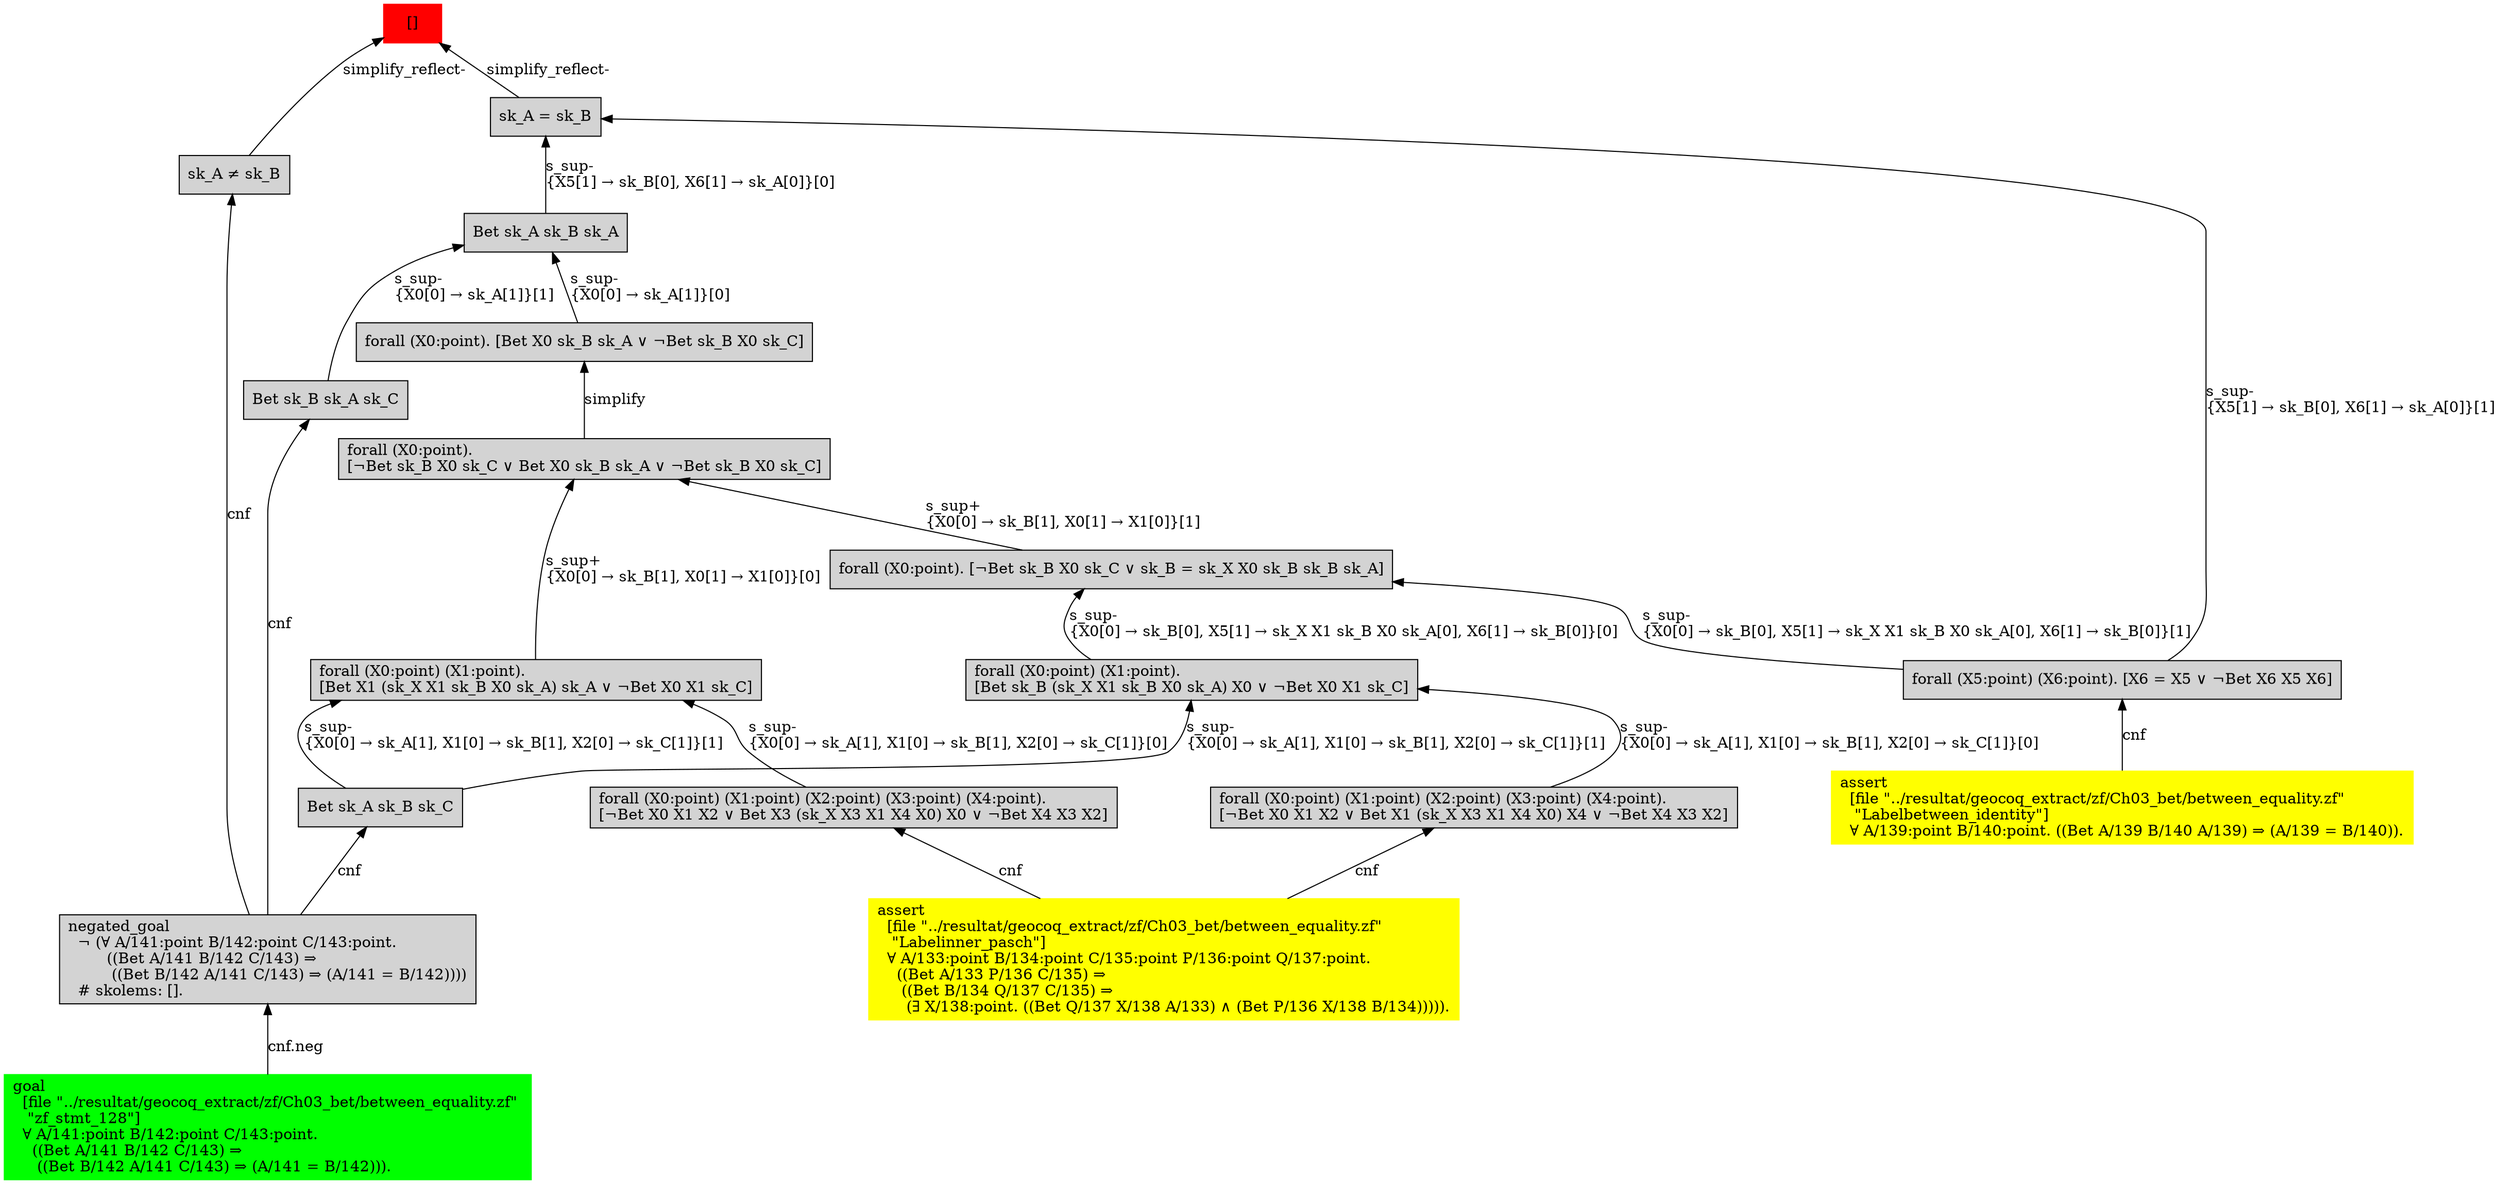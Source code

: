 digraph "unsat_graph" {
  vertex_0 [color=red, label="[]", shape=box, style=filled];
  vertex_0 -> vertex_1 [label="simplify_reflect-", dir="back"];
  vertex_1 [shape=box, label="sk_A ≠ sk_B\l", style=filled];
  vertex_1 -> vertex_2 [label="cnf", dir="back"];
  vertex_2 [shape=box, label="negated_goal\l  ¬ (∀ A/141:point B/142:point C/143:point.\l        ((Bet A/141 B/142 C/143) ⇒\l         ((Bet B/142 A/141 C/143) ⇒ (A/141 = B/142))))\l  # skolems: [].\l", style=filled];
  vertex_2 -> vertex_3 [label="cnf.neg", dir="back"];
  vertex_3 [color=green, shape=box, label="goal\l  [file \"../resultat/geocoq_extract/zf/Ch03_bet/between_equality.zf\" \l   \"zf_stmt_128\"]\l  ∀ A/141:point B/142:point C/143:point.\l    ((Bet A/141 B/142 C/143) ⇒\l     ((Bet B/142 A/141 C/143) ⇒ (A/141 = B/142))).\l", style=filled];
  vertex_0 -> vertex_4 [label="simplify_reflect-", dir="back"];
  vertex_4 [shape=box, label="sk_A = sk_B\l", style=filled];
  vertex_4 -> vertex_5 [label="s_sup-\l\{X5[1] → sk_B[0], X6[1] → sk_A[0]\}[1]\l", dir="back"];
  vertex_5 [shape=box, label="forall (X5:point) (X6:point). [X6 = X5 ∨ ¬Bet X6 X5 X6]\l", style=filled];
  vertex_5 -> vertex_6 [label="cnf", dir="back"];
  vertex_6 [color=yellow, shape=box, label="assert\l  [file \"../resultat/geocoq_extract/zf/Ch03_bet/between_equality.zf\" \l   \"Labelbetween_identity\"]\l  ∀ A/139:point B/140:point. ((Bet A/139 B/140 A/139) ⇒ (A/139 = B/140)).\l", style=filled];
  vertex_4 -> vertex_7 [label="s_sup-\l\{X5[1] → sk_B[0], X6[1] → sk_A[0]\}[0]\l", dir="back"];
  vertex_7 [shape=box, label="Bet sk_A sk_B sk_A\l", style=filled];
  vertex_7 -> vertex_8 [label="s_sup-\l\{X0[0] → sk_A[1]\}[0]\l", dir="back"];
  vertex_8 [shape=box, label="forall (X0:point). [Bet X0 sk_B sk_A ∨ ¬Bet sk_B X0 sk_C]\l", style=filled];
  vertex_8 -> vertex_9 [label="simplify", dir="back"];
  vertex_9 [shape=box, label="forall (X0:point).\l[¬Bet sk_B X0 sk_C ∨ Bet X0 sk_B sk_A ∨ ¬Bet sk_B X0 sk_C]\l", style=filled];
  vertex_9 -> vertex_10 [label="s_sup+\l\{X0[0] → sk_B[1], X0[1] → X1[0]\}[0]\l", dir="back"];
  vertex_10 [shape=box, label="forall (X0:point) (X1:point).\l[Bet X1 (sk_X X1 sk_B X0 sk_A) sk_A ∨ ¬Bet X0 X1 sk_C]\l", style=filled];
  vertex_10 -> vertex_11 [label="s_sup-\l\{X0[0] → sk_A[1], X1[0] → sk_B[1], X2[0] → sk_C[1]\}[0]\l", dir="back"];
  vertex_11 [shape=box, label="forall (X0:point) (X1:point) (X2:point) (X3:point) (X4:point).\l[¬Bet X0 X1 X2 ∨ Bet X3 (sk_X X3 X1 X4 X0) X0 ∨ ¬Bet X4 X3 X2]\l", style=filled];
  vertex_11 -> vertex_12 [label="cnf", dir="back"];
  vertex_12 [color=yellow, shape=box, label="assert\l  [file \"../resultat/geocoq_extract/zf/Ch03_bet/between_equality.zf\" \l   \"Labelinner_pasch\"]\l  ∀ A/133:point B/134:point C/135:point P/136:point Q/137:point.\l    ((Bet A/133 P/136 C/135) ⇒\l     ((Bet B/134 Q/137 C/135) ⇒\l      (∃ X/138:point. ((Bet Q/137 X/138 A/133) ∧ (Bet P/136 X/138 B/134))))).\l", style=filled];
  vertex_10 -> vertex_13 [label="s_sup-\l\{X0[0] → sk_A[1], X1[0] → sk_B[1], X2[0] → sk_C[1]\}[1]\l", dir="back"];
  vertex_13 [shape=box, label="Bet sk_A sk_B sk_C\l", style=filled];
  vertex_13 -> vertex_2 [label="cnf", dir="back"];
  vertex_9 -> vertex_14 [label="s_sup+\l\{X0[0] → sk_B[1], X0[1] → X1[0]\}[1]\l", dir="back"];
  vertex_14 [shape=box, label="forall (X0:point). [¬Bet sk_B X0 sk_C ∨ sk_B = sk_X X0 sk_B sk_B sk_A]\l", style=filled];
  vertex_14 -> vertex_5 [label="s_sup-\l\{X0[0] → sk_B[0], X5[1] → sk_X X1 sk_B X0 sk_A[0], X6[1] → sk_B[0]\}[1]\l", dir="back"];
  vertex_14 -> vertex_15 [label="s_sup-\l\{X0[0] → sk_B[0], X5[1] → sk_X X1 sk_B X0 sk_A[0], X6[1] → sk_B[0]\}[0]\l", dir="back"];
  vertex_15 [shape=box, label="forall (X0:point) (X1:point).\l[Bet sk_B (sk_X X1 sk_B X0 sk_A) X0 ∨ ¬Bet X0 X1 sk_C]\l", style=filled];
  vertex_15 -> vertex_16 [label="s_sup-\l\{X0[0] → sk_A[1], X1[0] → sk_B[1], X2[0] → sk_C[1]\}[0]\l", dir="back"];
  vertex_16 [shape=box, label="forall (X0:point) (X1:point) (X2:point) (X3:point) (X4:point).\l[¬Bet X0 X1 X2 ∨ Bet X1 (sk_X X3 X1 X4 X0) X4 ∨ ¬Bet X4 X3 X2]\l", style=filled];
  vertex_16 -> vertex_12 [label="cnf", dir="back"];
  vertex_15 -> vertex_13 [label="s_sup-\l\{X0[0] → sk_A[1], X1[0] → sk_B[1], X2[0] → sk_C[1]\}[1]\l", dir="back"];
  vertex_7 -> vertex_17 [label="s_sup-\l\{X0[0] → sk_A[1]\}[1]\l", dir="back"];
  vertex_17 [shape=box, label="Bet sk_B sk_A sk_C\l", style=filled];
  vertex_17 -> vertex_2 [label="cnf", dir="back"];
  }



